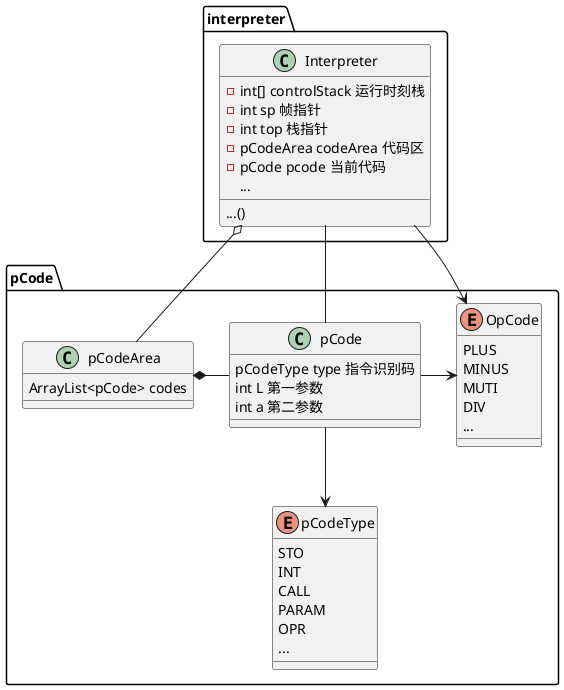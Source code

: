 @startuml
'https://plantuml.com/class-diagram

package interpreter{
    class Interpreter{
        - int[] controlStack 运行时刻栈
        - int sp 帧指针
        - int top 栈指针
        - pCodeArea codeArea 代码区
        - pCode pcode 当前代码
        ...

        ...()

    }
}

package pCode{
    class pCode{
        pCodeType type 指令识别码
        int L 第一参数
        int a 第二参数
    }

    class pCodeArea{
        ArrayList<pCode> codes
    }

    enum pCodeType{
        STO
        INT
        CALL
        PARAM
        OPR
        ...
    }

    enum OpCode{
            PLUS
            MINUS
            MUTI
            DIV
            ...
    }


    pCode --> pCodeType
    pCode -> OpCode
    pCodeArea *- pCode
}

Interpreter o-- pCodeArea
Interpreter -- pCode.pCode
Interpreter --> pCode.OpCode



@enduml